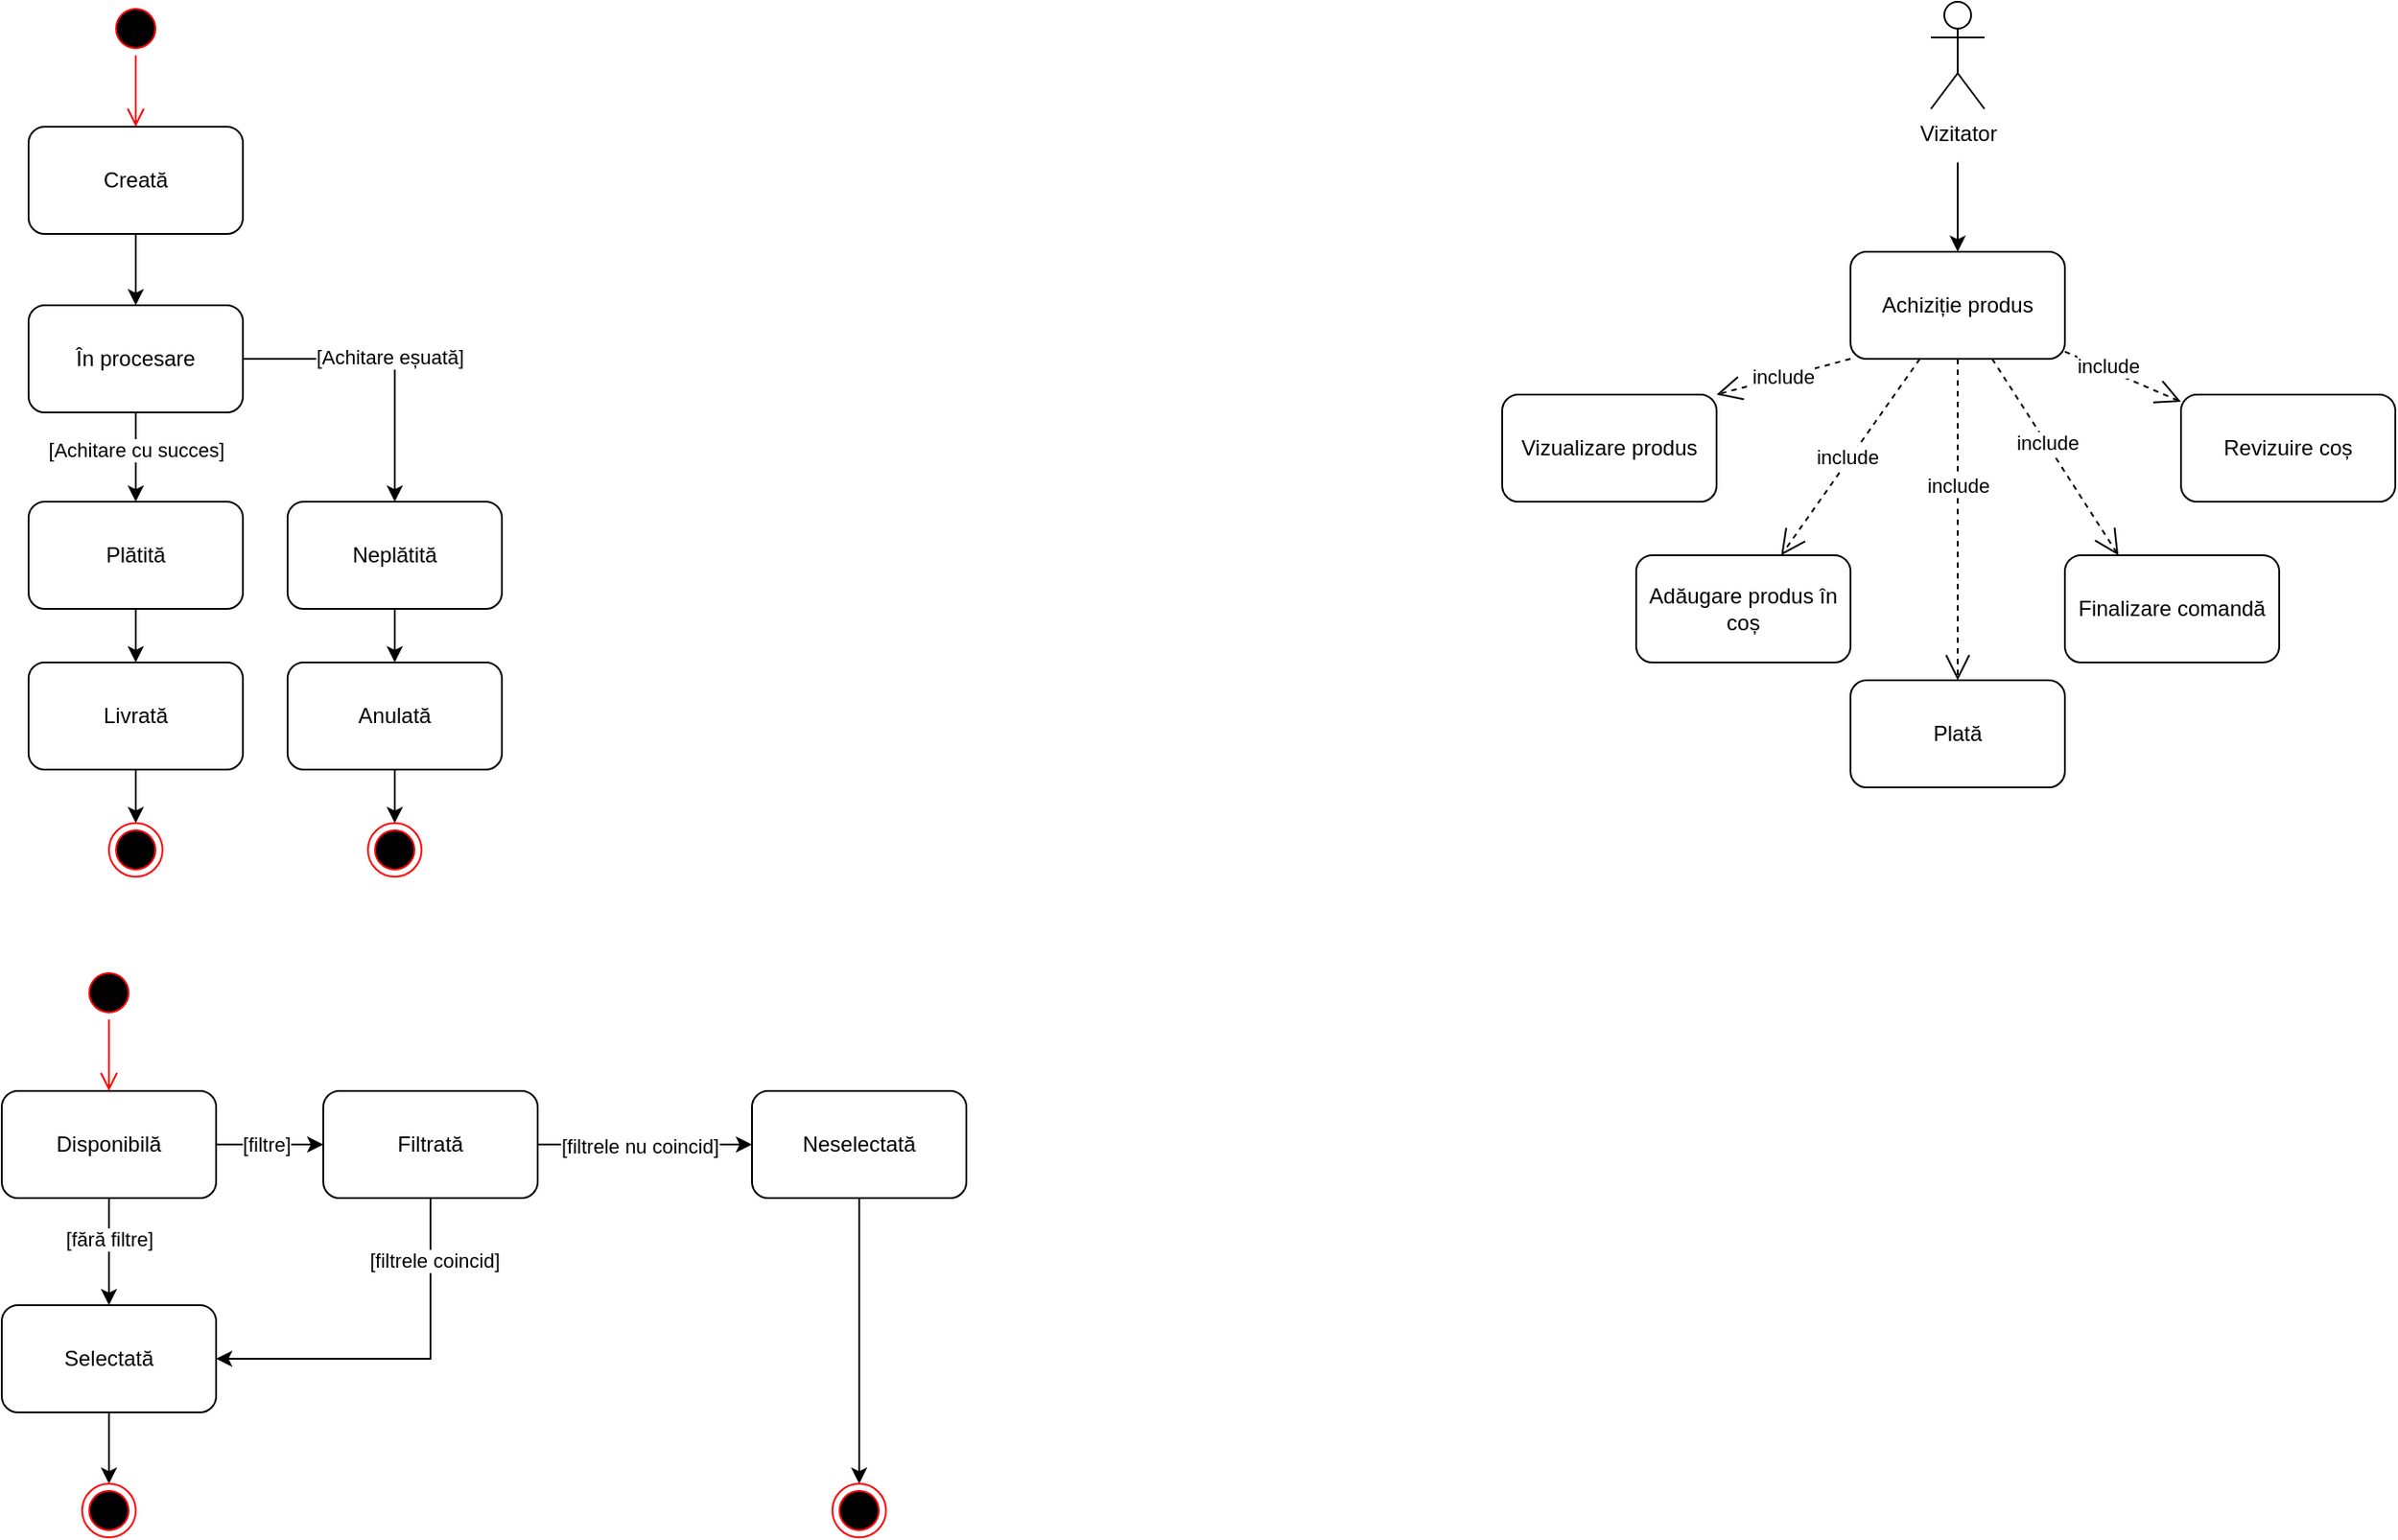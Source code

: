 <mxfile version="28.2.5">
  <diagram name="Page-1" id="oG6SBB2m-xc777sb1QVs">
    <mxGraphModel dx="1364" dy="1528" grid="1" gridSize="10" guides="1" tooltips="1" connect="1" arrows="1" fold="1" page="1" pageScale="1" pageWidth="850" pageHeight="1100" math="0" shadow="0">
      <root>
        <mxCell id="0" />
        <mxCell id="1" parent="0" />
        <mxCell id="u6wsT2iUxptD5N8L2kZE-1" value="" style="ellipse;html=1;shape=startState;fillColor=#000000;strokeColor=#ff0000;" vertex="1" parent="1">
          <mxGeometry x="120" y="100" width="30" height="30" as="geometry" />
        </mxCell>
        <mxCell id="u6wsT2iUxptD5N8L2kZE-2" value="" style="edgeStyle=orthogonalEdgeStyle;html=1;verticalAlign=bottom;endArrow=open;endSize=8;strokeColor=#ff0000;rounded=0;" edge="1" source="u6wsT2iUxptD5N8L2kZE-1" parent="1">
          <mxGeometry relative="1" as="geometry">
            <mxPoint x="135" y="170" as="targetPoint" />
          </mxGeometry>
        </mxCell>
        <mxCell id="u6wsT2iUxptD5N8L2kZE-5" style="edgeStyle=orthogonalEdgeStyle;rounded=0;orthogonalLoop=1;jettySize=auto;html=1;" edge="1" parent="1" source="u6wsT2iUxptD5N8L2kZE-3" target="u6wsT2iUxptD5N8L2kZE-4">
          <mxGeometry relative="1" as="geometry" />
        </mxCell>
        <mxCell id="u6wsT2iUxptD5N8L2kZE-3" value="Creată" style="rounded=1;whiteSpace=wrap;html=1;" vertex="1" parent="1">
          <mxGeometry x="75" y="170" width="120" height="60" as="geometry" />
        </mxCell>
        <mxCell id="u6wsT2iUxptD5N8L2kZE-4" value="În procesare" style="rounded=1;whiteSpace=wrap;html=1;" vertex="1" parent="1">
          <mxGeometry x="75" y="270" width="120" height="60" as="geometry" />
        </mxCell>
        <mxCell id="u6wsT2iUxptD5N8L2kZE-9" style="edgeStyle=orthogonalEdgeStyle;rounded=0;orthogonalLoop=1;jettySize=auto;html=1;" edge="1" parent="1" source="u6wsT2iUxptD5N8L2kZE-6" target="u6wsT2iUxptD5N8L2kZE-8">
          <mxGeometry relative="1" as="geometry" />
        </mxCell>
        <mxCell id="u6wsT2iUxptD5N8L2kZE-6" value="Plătită" style="rounded=1;whiteSpace=wrap;html=1;" vertex="1" parent="1">
          <mxGeometry x="75" y="380" width="120" height="60" as="geometry" />
        </mxCell>
        <mxCell id="u6wsT2iUxptD5N8L2kZE-11" style="edgeStyle=orthogonalEdgeStyle;rounded=0;orthogonalLoop=1;jettySize=auto;html=1;entryX=0.5;entryY=0;entryDx=0;entryDy=0;" edge="1" parent="1" source="u6wsT2iUxptD5N8L2kZE-8" target="u6wsT2iUxptD5N8L2kZE-10">
          <mxGeometry relative="1" as="geometry" />
        </mxCell>
        <mxCell id="u6wsT2iUxptD5N8L2kZE-8" value="Livrată" style="rounded=1;whiteSpace=wrap;html=1;" vertex="1" parent="1">
          <mxGeometry x="75" y="470" width="120" height="60" as="geometry" />
        </mxCell>
        <mxCell id="u6wsT2iUxptD5N8L2kZE-10" value="" style="ellipse;html=1;shape=endState;fillColor=#000000;strokeColor=#ff0000;" vertex="1" parent="1">
          <mxGeometry x="120" y="560" width="30" height="30" as="geometry" />
        </mxCell>
        <mxCell id="u6wsT2iUxptD5N8L2kZE-16" style="edgeStyle=orthogonalEdgeStyle;rounded=0;orthogonalLoop=1;jettySize=auto;html=1;entryX=0.5;entryY=0;entryDx=0;entryDy=0;exitX=0.5;exitY=1;exitDx=0;exitDy=0;" edge="1" parent="1" source="u6wsT2iUxptD5N8L2kZE-4" target="u6wsT2iUxptD5N8L2kZE-6">
          <mxGeometry relative="1" as="geometry">
            <mxPoint x="135.0" y="385" as="sourcePoint" />
          </mxGeometry>
        </mxCell>
        <mxCell id="u6wsT2iUxptD5N8L2kZE-20" value="[Achitare cu succes]" style="edgeLabel;html=1;align=center;verticalAlign=middle;resizable=0;points=[];" vertex="1" connectable="0" parent="u6wsT2iUxptD5N8L2kZE-16">
          <mxGeometry x="-0.5" y="-4" relative="1" as="geometry">
            <mxPoint x="4" y="8" as="offset" />
          </mxGeometry>
        </mxCell>
        <mxCell id="u6wsT2iUxptD5N8L2kZE-18" style="edgeStyle=orthogonalEdgeStyle;rounded=0;orthogonalLoop=1;jettySize=auto;html=1;entryX=0.5;entryY=0;entryDx=0;entryDy=0;exitX=1;exitY=0.5;exitDx=0;exitDy=0;" edge="1" parent="1" source="u6wsT2iUxptD5N8L2kZE-4" target="u6wsT2iUxptD5N8L2kZE-17">
          <mxGeometry relative="1" as="geometry" />
        </mxCell>
        <mxCell id="u6wsT2iUxptD5N8L2kZE-19" value="[Achitare eșuată]" style="edgeLabel;html=1;align=center;verticalAlign=middle;resizable=0;points=[];" vertex="1" connectable="0" parent="u6wsT2iUxptD5N8L2kZE-18">
          <mxGeometry x="-0.015" y="1" relative="1" as="geometry">
            <mxPoint as="offset" />
          </mxGeometry>
        </mxCell>
        <mxCell id="u6wsT2iUxptD5N8L2kZE-23" style="edgeStyle=orthogonalEdgeStyle;rounded=0;orthogonalLoop=1;jettySize=auto;html=1;entryX=0.5;entryY=0;entryDx=0;entryDy=0;" edge="1" parent="1" source="u6wsT2iUxptD5N8L2kZE-17" target="u6wsT2iUxptD5N8L2kZE-21">
          <mxGeometry relative="1" as="geometry" />
        </mxCell>
        <mxCell id="u6wsT2iUxptD5N8L2kZE-17" value="Neplătită" style="rounded=1;whiteSpace=wrap;html=1;" vertex="1" parent="1">
          <mxGeometry x="220" y="380" width="120" height="60" as="geometry" />
        </mxCell>
        <mxCell id="u6wsT2iUxptD5N8L2kZE-24" style="edgeStyle=orthogonalEdgeStyle;rounded=0;orthogonalLoop=1;jettySize=auto;html=1;entryX=0.5;entryY=0;entryDx=0;entryDy=0;" edge="1" parent="1" source="u6wsT2iUxptD5N8L2kZE-21" target="u6wsT2iUxptD5N8L2kZE-22">
          <mxGeometry relative="1" as="geometry" />
        </mxCell>
        <mxCell id="u6wsT2iUxptD5N8L2kZE-21" value="Anulată" style="rounded=1;whiteSpace=wrap;html=1;" vertex="1" parent="1">
          <mxGeometry x="220" y="470" width="120" height="60" as="geometry" />
        </mxCell>
        <mxCell id="u6wsT2iUxptD5N8L2kZE-22" value="" style="ellipse;html=1;shape=endState;fillColor=#000000;strokeColor=#ff0000;" vertex="1" parent="1">
          <mxGeometry x="265" y="560" width="30" height="30" as="geometry" />
        </mxCell>
        <mxCell id="u6wsT2iUxptD5N8L2kZE-25" value="" style="ellipse;html=1;shape=startState;fillColor=#000000;strokeColor=#ff0000;" vertex="1" parent="1">
          <mxGeometry x="105" y="640" width="30" height="30" as="geometry" />
        </mxCell>
        <mxCell id="u6wsT2iUxptD5N8L2kZE-26" value="" style="edgeStyle=orthogonalEdgeStyle;html=1;verticalAlign=bottom;endArrow=open;endSize=8;strokeColor=#ff0000;rounded=0;" edge="1" parent="1" source="u6wsT2iUxptD5N8L2kZE-25">
          <mxGeometry relative="1" as="geometry">
            <mxPoint x="120" y="710" as="targetPoint" />
          </mxGeometry>
        </mxCell>
        <mxCell id="u6wsT2iUxptD5N8L2kZE-27" style="edgeStyle=orthogonalEdgeStyle;rounded=0;orthogonalLoop=1;jettySize=auto;html=1;" edge="1" parent="1" source="u6wsT2iUxptD5N8L2kZE-28" target="u6wsT2iUxptD5N8L2kZE-29">
          <mxGeometry relative="1" as="geometry" />
        </mxCell>
        <mxCell id="u6wsT2iUxptD5N8L2kZE-47" value="[filtre]" style="edgeLabel;html=1;align=center;verticalAlign=middle;resizable=0;points=[];" vertex="1" connectable="0" parent="u6wsT2iUxptD5N8L2kZE-27">
          <mxGeometry x="-0.201" y="-1" relative="1" as="geometry">
            <mxPoint x="4" y="-1" as="offset" />
          </mxGeometry>
        </mxCell>
        <mxCell id="u6wsT2iUxptD5N8L2kZE-44" style="edgeStyle=orthogonalEdgeStyle;rounded=0;orthogonalLoop=1;jettySize=auto;html=1;entryX=0.5;entryY=0;entryDx=0;entryDy=0;" edge="1" parent="1" source="u6wsT2iUxptD5N8L2kZE-28" target="u6wsT2iUxptD5N8L2kZE-31">
          <mxGeometry relative="1" as="geometry" />
        </mxCell>
        <mxCell id="u6wsT2iUxptD5N8L2kZE-46" value="[fără filtre]" style="edgeLabel;html=1;align=center;verticalAlign=middle;resizable=0;points=[];" vertex="1" connectable="0" parent="u6wsT2iUxptD5N8L2kZE-44">
          <mxGeometry x="-0.248" relative="1" as="geometry">
            <mxPoint as="offset" />
          </mxGeometry>
        </mxCell>
        <mxCell id="u6wsT2iUxptD5N8L2kZE-28" value="Disponibilă" style="rounded=1;whiteSpace=wrap;html=1;" vertex="1" parent="1">
          <mxGeometry x="60" y="710" width="120" height="60" as="geometry" />
        </mxCell>
        <mxCell id="u6wsT2iUxptD5N8L2kZE-50" style="edgeStyle=orthogonalEdgeStyle;rounded=0;orthogonalLoop=1;jettySize=auto;html=1;entryX=1;entryY=0.5;entryDx=0;entryDy=0;" edge="1" parent="1" source="u6wsT2iUxptD5N8L2kZE-29" target="u6wsT2iUxptD5N8L2kZE-31">
          <mxGeometry relative="1" as="geometry">
            <Array as="points">
              <mxPoint x="300" y="860" />
            </Array>
          </mxGeometry>
        </mxCell>
        <mxCell id="u6wsT2iUxptD5N8L2kZE-52" value="[filtrele coincid]" style="edgeLabel;html=1;align=center;verticalAlign=middle;resizable=0;points=[];" vertex="1" connectable="0" parent="u6wsT2iUxptD5N8L2kZE-50">
          <mxGeometry x="-0.667" y="2" relative="1" as="geometry">
            <mxPoint as="offset" />
          </mxGeometry>
        </mxCell>
        <mxCell id="u6wsT2iUxptD5N8L2kZE-53" style="edgeStyle=orthogonalEdgeStyle;rounded=0;orthogonalLoop=1;jettySize=auto;html=1;entryX=0;entryY=0.5;entryDx=0;entryDy=0;" edge="1" parent="1" source="u6wsT2iUxptD5N8L2kZE-29" target="u6wsT2iUxptD5N8L2kZE-49">
          <mxGeometry relative="1" as="geometry" />
        </mxCell>
        <mxCell id="u6wsT2iUxptD5N8L2kZE-54" value="[filtrele nu coincid]" style="edgeLabel;html=1;align=center;verticalAlign=middle;resizable=0;points=[];" vertex="1" connectable="0" parent="u6wsT2iUxptD5N8L2kZE-53">
          <mxGeometry x="-0.048" y="-1" relative="1" as="geometry">
            <mxPoint as="offset" />
          </mxGeometry>
        </mxCell>
        <mxCell id="u6wsT2iUxptD5N8L2kZE-29" value="Filtrată" style="rounded=1;whiteSpace=wrap;html=1;" vertex="1" parent="1">
          <mxGeometry x="240" y="710" width="120" height="60" as="geometry" />
        </mxCell>
        <mxCell id="u6wsT2iUxptD5N8L2kZE-48" style="edgeStyle=orthogonalEdgeStyle;rounded=0;orthogonalLoop=1;jettySize=auto;html=1;entryX=0.5;entryY=0;entryDx=0;entryDy=0;" edge="1" parent="1" source="u6wsT2iUxptD5N8L2kZE-31" target="u6wsT2iUxptD5N8L2kZE-34">
          <mxGeometry relative="1" as="geometry" />
        </mxCell>
        <mxCell id="u6wsT2iUxptD5N8L2kZE-31" value="Selectată" style="rounded=1;whiteSpace=wrap;html=1;" vertex="1" parent="1">
          <mxGeometry x="60" y="830" width="120" height="60" as="geometry" />
        </mxCell>
        <mxCell id="u6wsT2iUxptD5N8L2kZE-34" value="" style="ellipse;html=1;shape=endState;fillColor=#000000;strokeColor=#ff0000;" vertex="1" parent="1">
          <mxGeometry x="105" y="930" width="30" height="30" as="geometry" />
        </mxCell>
        <mxCell id="u6wsT2iUxptD5N8L2kZE-56" style="edgeStyle=orthogonalEdgeStyle;rounded=0;orthogonalLoop=1;jettySize=auto;html=1;entryX=0.5;entryY=0;entryDx=0;entryDy=0;" edge="1" parent="1" source="u6wsT2iUxptD5N8L2kZE-49" target="u6wsT2iUxptD5N8L2kZE-55">
          <mxGeometry relative="1" as="geometry" />
        </mxCell>
        <mxCell id="u6wsT2iUxptD5N8L2kZE-49" value="Neselectată" style="rounded=1;whiteSpace=wrap;html=1;" vertex="1" parent="1">
          <mxGeometry x="480" y="710" width="120" height="60" as="geometry" />
        </mxCell>
        <mxCell id="u6wsT2iUxptD5N8L2kZE-55" value="" style="ellipse;html=1;shape=endState;fillColor=#000000;strokeColor=#ff0000;" vertex="1" parent="1">
          <mxGeometry x="525" y="930" width="30" height="30" as="geometry" />
        </mxCell>
        <mxCell id="u6wsT2iUxptD5N8L2kZE-60" style="rounded=0;orthogonalLoop=1;jettySize=auto;html=1;" edge="1" parent="1" target="u6wsT2iUxptD5N8L2kZE-58">
          <mxGeometry relative="1" as="geometry">
            <mxPoint x="1155" y="190" as="sourcePoint" />
          </mxGeometry>
        </mxCell>
        <mxCell id="u6wsT2iUxptD5N8L2kZE-57" value="Vizitator" style="shape=umlActor;verticalLabelPosition=bottom;verticalAlign=top;html=1;outlineConnect=0;" vertex="1" parent="1">
          <mxGeometry x="1140" y="100" width="30" height="60" as="geometry" />
        </mxCell>
        <mxCell id="u6wsT2iUxptD5N8L2kZE-73" style="edgeStyle=none;shape=connector;rounded=0;orthogonalLoop=1;jettySize=auto;html=1;entryX=0.5;entryY=0;entryDx=0;entryDy=0;dashed=1;strokeColor=default;align=center;verticalAlign=middle;fontFamily=Helvetica;fontSize=11;fontColor=default;labelBackgroundColor=default;endArrow=open;endSize=12;" edge="1" parent="1" source="u6wsT2iUxptD5N8L2kZE-58" target="u6wsT2iUxptD5N8L2kZE-66">
          <mxGeometry relative="1" as="geometry" />
        </mxCell>
        <mxCell id="u6wsT2iUxptD5N8L2kZE-78" value="include" style="edgeLabel;html=1;align=center;verticalAlign=middle;resizable=0;points=[];fontFamily=Helvetica;fontSize=11;fontColor=default;labelBackgroundColor=default;" vertex="1" connectable="0" parent="u6wsT2iUxptD5N8L2kZE-73">
          <mxGeometry x="-0.216" relative="1" as="geometry">
            <mxPoint as="offset" />
          </mxGeometry>
        </mxCell>
        <mxCell id="u6wsT2iUxptD5N8L2kZE-74" style="edgeStyle=none;shape=connector;rounded=0;orthogonalLoop=1;jettySize=auto;html=1;dashed=1;strokeColor=default;align=center;verticalAlign=middle;fontFamily=Helvetica;fontSize=11;fontColor=default;labelBackgroundColor=default;endArrow=open;endSize=12;" edge="1" parent="1" source="u6wsT2iUxptD5N8L2kZE-58" target="u6wsT2iUxptD5N8L2kZE-64">
          <mxGeometry relative="1" as="geometry" />
        </mxCell>
        <mxCell id="u6wsT2iUxptD5N8L2kZE-80" value="include" style="edgeLabel;html=1;align=center;verticalAlign=middle;resizable=0;points=[];fontFamily=Helvetica;fontSize=11;fontColor=default;labelBackgroundColor=default;" vertex="1" connectable="0" parent="u6wsT2iUxptD5N8L2kZE-74">
          <mxGeometry x="-0.292" y="2" relative="1" as="geometry">
            <mxPoint as="offset" />
          </mxGeometry>
        </mxCell>
        <mxCell id="u6wsT2iUxptD5N8L2kZE-75" style="edgeStyle=none;shape=connector;rounded=0;orthogonalLoop=1;jettySize=auto;html=1;dashed=1;strokeColor=default;align=center;verticalAlign=middle;fontFamily=Helvetica;fontSize=11;fontColor=default;labelBackgroundColor=default;endArrow=open;endSize=12;" edge="1" parent="1" source="u6wsT2iUxptD5N8L2kZE-58" target="u6wsT2iUxptD5N8L2kZE-63">
          <mxGeometry relative="1" as="geometry" />
        </mxCell>
        <mxCell id="u6wsT2iUxptD5N8L2kZE-77" value="include" style="edgeLabel;html=1;align=center;verticalAlign=middle;resizable=0;points=[];fontFamily=Helvetica;fontSize=11;fontColor=default;labelBackgroundColor=default;" vertex="1" connectable="0" parent="u6wsT2iUxptD5N8L2kZE-75">
          <mxGeometry x="0.021" y="-2" relative="1" as="geometry">
            <mxPoint as="offset" />
          </mxGeometry>
        </mxCell>
        <mxCell id="u6wsT2iUxptD5N8L2kZE-76" style="edgeStyle=none;shape=connector;rounded=0;orthogonalLoop=1;jettySize=auto;html=1;entryX=0.25;entryY=0;entryDx=0;entryDy=0;dashed=1;strokeColor=default;align=center;verticalAlign=middle;fontFamily=Helvetica;fontSize=11;fontColor=default;labelBackgroundColor=default;endArrow=open;endSize=12;" edge="1" parent="1" source="u6wsT2iUxptD5N8L2kZE-58" target="u6wsT2iUxptD5N8L2kZE-65">
          <mxGeometry relative="1" as="geometry" />
        </mxCell>
        <mxCell id="u6wsT2iUxptD5N8L2kZE-79" value="include" style="edgeLabel;html=1;align=center;verticalAlign=middle;resizable=0;points=[];fontFamily=Helvetica;fontSize=11;fontColor=default;labelBackgroundColor=default;" vertex="1" connectable="0" parent="u6wsT2iUxptD5N8L2kZE-76">
          <mxGeometry x="-0.147" relative="1" as="geometry">
            <mxPoint as="offset" />
          </mxGeometry>
        </mxCell>
        <mxCell id="u6wsT2iUxptD5N8L2kZE-58" value="Achiziție produs" style="rounded=1;whiteSpace=wrap;html=1;" vertex="1" parent="1">
          <mxGeometry x="1095" y="240" width="120" height="60" as="geometry" />
        </mxCell>
        <mxCell id="u6wsT2iUxptD5N8L2kZE-62" value="Vizualizare produs" style="rounded=1;whiteSpace=wrap;html=1;" vertex="1" parent="1">
          <mxGeometry x="900" y="320" width="120" height="60" as="geometry" />
        </mxCell>
        <mxCell id="u6wsT2iUxptD5N8L2kZE-63" value="Adăugare produs în coș" style="rounded=1;whiteSpace=wrap;html=1;" vertex="1" parent="1">
          <mxGeometry x="975" y="410" width="120" height="60" as="geometry" />
        </mxCell>
        <mxCell id="u6wsT2iUxptD5N8L2kZE-64" value="Revizuire coș" style="rounded=1;whiteSpace=wrap;html=1;" vertex="1" parent="1">
          <mxGeometry x="1280" y="320" width="120" height="60" as="geometry" />
        </mxCell>
        <mxCell id="u6wsT2iUxptD5N8L2kZE-65" value="Finalizare comandă" style="rounded=1;whiteSpace=wrap;html=1;" vertex="1" parent="1">
          <mxGeometry x="1215" y="410" width="120" height="60" as="geometry" />
        </mxCell>
        <mxCell id="u6wsT2iUxptD5N8L2kZE-66" value="Plată" style="rounded=1;whiteSpace=wrap;html=1;" vertex="1" parent="1">
          <mxGeometry x="1095" y="480" width="120" height="60" as="geometry" />
        </mxCell>
        <mxCell id="u6wsT2iUxptD5N8L2kZE-71" value="include" style="endArrow=open;endSize=12;dashed=1;html=1;rounded=0;strokeColor=default;align=center;verticalAlign=middle;fontFamily=Helvetica;fontSize=11;fontColor=default;labelBackgroundColor=default;exitX=0;exitY=1;exitDx=0;exitDy=0;entryX=1;entryY=0;entryDx=0;entryDy=0;" edge="1" parent="1" source="u6wsT2iUxptD5N8L2kZE-58" target="u6wsT2iUxptD5N8L2kZE-62">
          <mxGeometry width="160" relative="1" as="geometry">
            <mxPoint x="1000" y="370" as="sourcePoint" />
            <mxPoint x="1160" y="370" as="targetPoint" />
          </mxGeometry>
        </mxCell>
      </root>
    </mxGraphModel>
  </diagram>
</mxfile>
